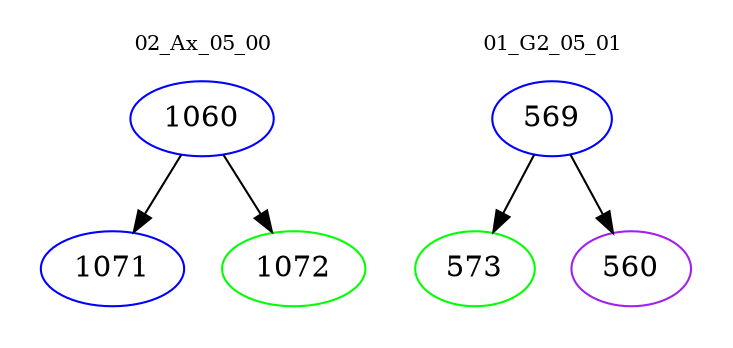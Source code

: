 digraph{
subgraph cluster_0 {
color = white
label = "02_Ax_05_00";
fontsize=10;
T0_1060 [label="1060", color="blue"]
T0_1060 -> T0_1071 [color="black"]
T0_1071 [label="1071", color="blue"]
T0_1060 -> T0_1072 [color="black"]
T0_1072 [label="1072", color="green"]
}
subgraph cluster_1 {
color = white
label = "01_G2_05_01";
fontsize=10;
T1_569 [label="569", color="blue"]
T1_569 -> T1_573 [color="black"]
T1_573 [label="573", color="green"]
T1_569 -> T1_560 [color="black"]
T1_560 [label="560", color="purple"]
}
}
